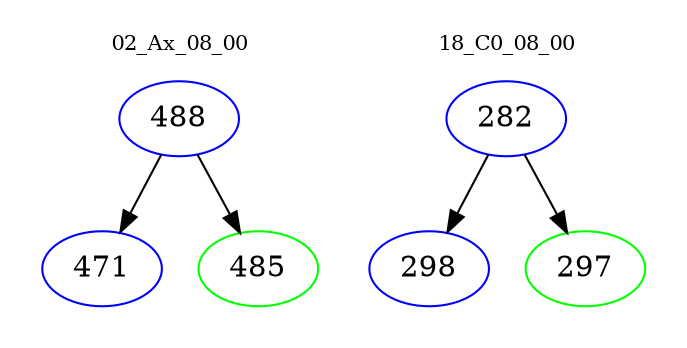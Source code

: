 digraph{
subgraph cluster_0 {
color = white
label = "02_Ax_08_00";
fontsize=10;
T0_488 [label="488", color="blue"]
T0_488 -> T0_471 [color="black"]
T0_471 [label="471", color="blue"]
T0_488 -> T0_485 [color="black"]
T0_485 [label="485", color="green"]
}
subgraph cluster_1 {
color = white
label = "18_C0_08_00";
fontsize=10;
T1_282 [label="282", color="blue"]
T1_282 -> T1_298 [color="black"]
T1_298 [label="298", color="blue"]
T1_282 -> T1_297 [color="black"]
T1_297 [label="297", color="green"]
}
}
